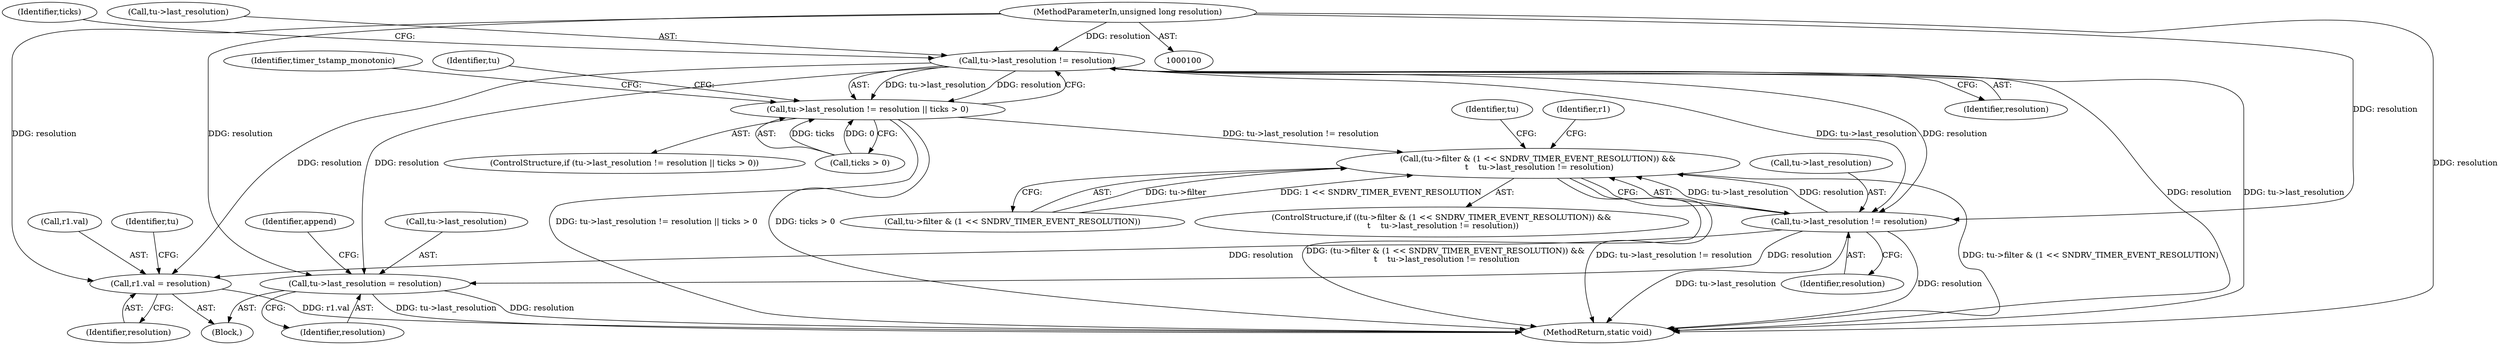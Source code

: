 digraph "0_linux_e4ec8cc8039a7063e24204299b462bd1383184a5@pointer" {
"1000153" [label="(Call,tu->last_resolution != resolution)"];
"1000102" [label="(MethodParameterIn,unsigned long resolution)"];
"1000152" [label="(Call,tu->last_resolution != resolution || ticks > 0)"];
"1000172" [label="(Call,(tu->filter & (1 << SNDRV_TIMER_EVENT_RESOLUTION)) &&\n \t    tu->last_resolution != resolution)"];
"1000180" [label="(Call,tu->last_resolution != resolution)"];
"1000202" [label="(Call,r1.val = resolution)"];
"1000211" [label="(Call,tu->last_resolution = resolution)"];
"1000206" [label="(Identifier,resolution)"];
"1000184" [label="(Identifier,resolution)"];
"1000102" [label="(MethodParameterIn,unsigned long resolution)"];
"1000163" [label="(Identifier,timer_tstamp_monotonic)"];
"1000151" [label="(ControlStructure,if (tu->last_resolution != resolution || ticks > 0))"];
"1000157" [label="(Identifier,resolution)"];
"1000180" [label="(Call,tu->last_resolution != resolution)"];
"1000212" [label="(Call,tu->last_resolution)"];
"1000173" [label="(Call,tu->filter & (1 << SNDRV_TIMER_EVENT_RESOLUTION))"];
"1000208" [label="(Identifier,tu)"];
"1000152" [label="(Call,tu->last_resolution != resolution || ticks > 0)"];
"1000211" [label="(Call,tu->last_resolution = resolution)"];
"1000159" [label="(Identifier,ticks)"];
"1000175" [label="(Identifier,tu)"];
"1000172" [label="(Call,(tu->filter & (1 << SNDRV_TIMER_EVENT_RESOLUTION)) &&\n \t    tu->last_resolution != resolution)"];
"1000222" [label="(Identifier,tu)"];
"1000217" [label="(Identifier,append)"];
"1000158" [label="(Call,ticks > 0)"];
"1000185" [label="(Block,)"];
"1000181" [label="(Call,tu->last_resolution)"];
"1000203" [label="(Call,r1.val)"];
"1000202" [label="(Call,r1.val = resolution)"];
"1000171" [label="(ControlStructure,if ((tu->filter & (1 << SNDRV_TIMER_EVENT_RESOLUTION)) &&\n \t    tu->last_resolution != resolution))"];
"1000154" [label="(Call,tu->last_resolution)"];
"1000331" [label="(MethodReturn,static void)"];
"1000215" [label="(Identifier,resolution)"];
"1000153" [label="(Call,tu->last_resolution != resolution)"];
"1000188" [label="(Identifier,r1)"];
"1000153" -> "1000152"  [label="AST: "];
"1000153" -> "1000157"  [label="CFG: "];
"1000154" -> "1000153"  [label="AST: "];
"1000157" -> "1000153"  [label="AST: "];
"1000159" -> "1000153"  [label="CFG: "];
"1000152" -> "1000153"  [label="CFG: "];
"1000153" -> "1000331"  [label="DDG: resolution"];
"1000153" -> "1000331"  [label="DDG: tu->last_resolution"];
"1000153" -> "1000152"  [label="DDG: tu->last_resolution"];
"1000153" -> "1000152"  [label="DDG: resolution"];
"1000102" -> "1000153"  [label="DDG: resolution"];
"1000153" -> "1000180"  [label="DDG: tu->last_resolution"];
"1000153" -> "1000180"  [label="DDG: resolution"];
"1000153" -> "1000202"  [label="DDG: resolution"];
"1000153" -> "1000211"  [label="DDG: resolution"];
"1000102" -> "1000100"  [label="AST: "];
"1000102" -> "1000331"  [label="DDG: resolution"];
"1000102" -> "1000180"  [label="DDG: resolution"];
"1000102" -> "1000202"  [label="DDG: resolution"];
"1000102" -> "1000211"  [label="DDG: resolution"];
"1000152" -> "1000151"  [label="AST: "];
"1000152" -> "1000158"  [label="CFG: "];
"1000158" -> "1000152"  [label="AST: "];
"1000163" -> "1000152"  [label="CFG: "];
"1000175" -> "1000152"  [label="CFG: "];
"1000152" -> "1000331"  [label="DDG: tu->last_resolution != resolution || ticks > 0"];
"1000152" -> "1000331"  [label="DDG: ticks > 0"];
"1000158" -> "1000152"  [label="DDG: ticks"];
"1000158" -> "1000152"  [label="DDG: 0"];
"1000152" -> "1000172"  [label="DDG: tu->last_resolution != resolution"];
"1000172" -> "1000171"  [label="AST: "];
"1000172" -> "1000173"  [label="CFG: "];
"1000172" -> "1000180"  [label="CFG: "];
"1000173" -> "1000172"  [label="AST: "];
"1000180" -> "1000172"  [label="AST: "];
"1000188" -> "1000172"  [label="CFG: "];
"1000222" -> "1000172"  [label="CFG: "];
"1000172" -> "1000331"  [label="DDG: (tu->filter & (1 << SNDRV_TIMER_EVENT_RESOLUTION)) &&\n \t    tu->last_resolution != resolution"];
"1000172" -> "1000331"  [label="DDG: tu->last_resolution != resolution"];
"1000172" -> "1000331"  [label="DDG: tu->filter & (1 << SNDRV_TIMER_EVENT_RESOLUTION)"];
"1000173" -> "1000172"  [label="DDG: tu->filter"];
"1000173" -> "1000172"  [label="DDG: 1 << SNDRV_TIMER_EVENT_RESOLUTION"];
"1000180" -> "1000172"  [label="DDG: tu->last_resolution"];
"1000180" -> "1000172"  [label="DDG: resolution"];
"1000180" -> "1000184"  [label="CFG: "];
"1000181" -> "1000180"  [label="AST: "];
"1000184" -> "1000180"  [label="AST: "];
"1000180" -> "1000331"  [label="DDG: resolution"];
"1000180" -> "1000331"  [label="DDG: tu->last_resolution"];
"1000180" -> "1000202"  [label="DDG: resolution"];
"1000180" -> "1000211"  [label="DDG: resolution"];
"1000202" -> "1000185"  [label="AST: "];
"1000202" -> "1000206"  [label="CFG: "];
"1000203" -> "1000202"  [label="AST: "];
"1000206" -> "1000202"  [label="AST: "];
"1000208" -> "1000202"  [label="CFG: "];
"1000202" -> "1000331"  [label="DDG: r1.val"];
"1000211" -> "1000185"  [label="AST: "];
"1000211" -> "1000215"  [label="CFG: "];
"1000212" -> "1000211"  [label="AST: "];
"1000215" -> "1000211"  [label="AST: "];
"1000217" -> "1000211"  [label="CFG: "];
"1000211" -> "1000331"  [label="DDG: tu->last_resolution"];
"1000211" -> "1000331"  [label="DDG: resolution"];
}
